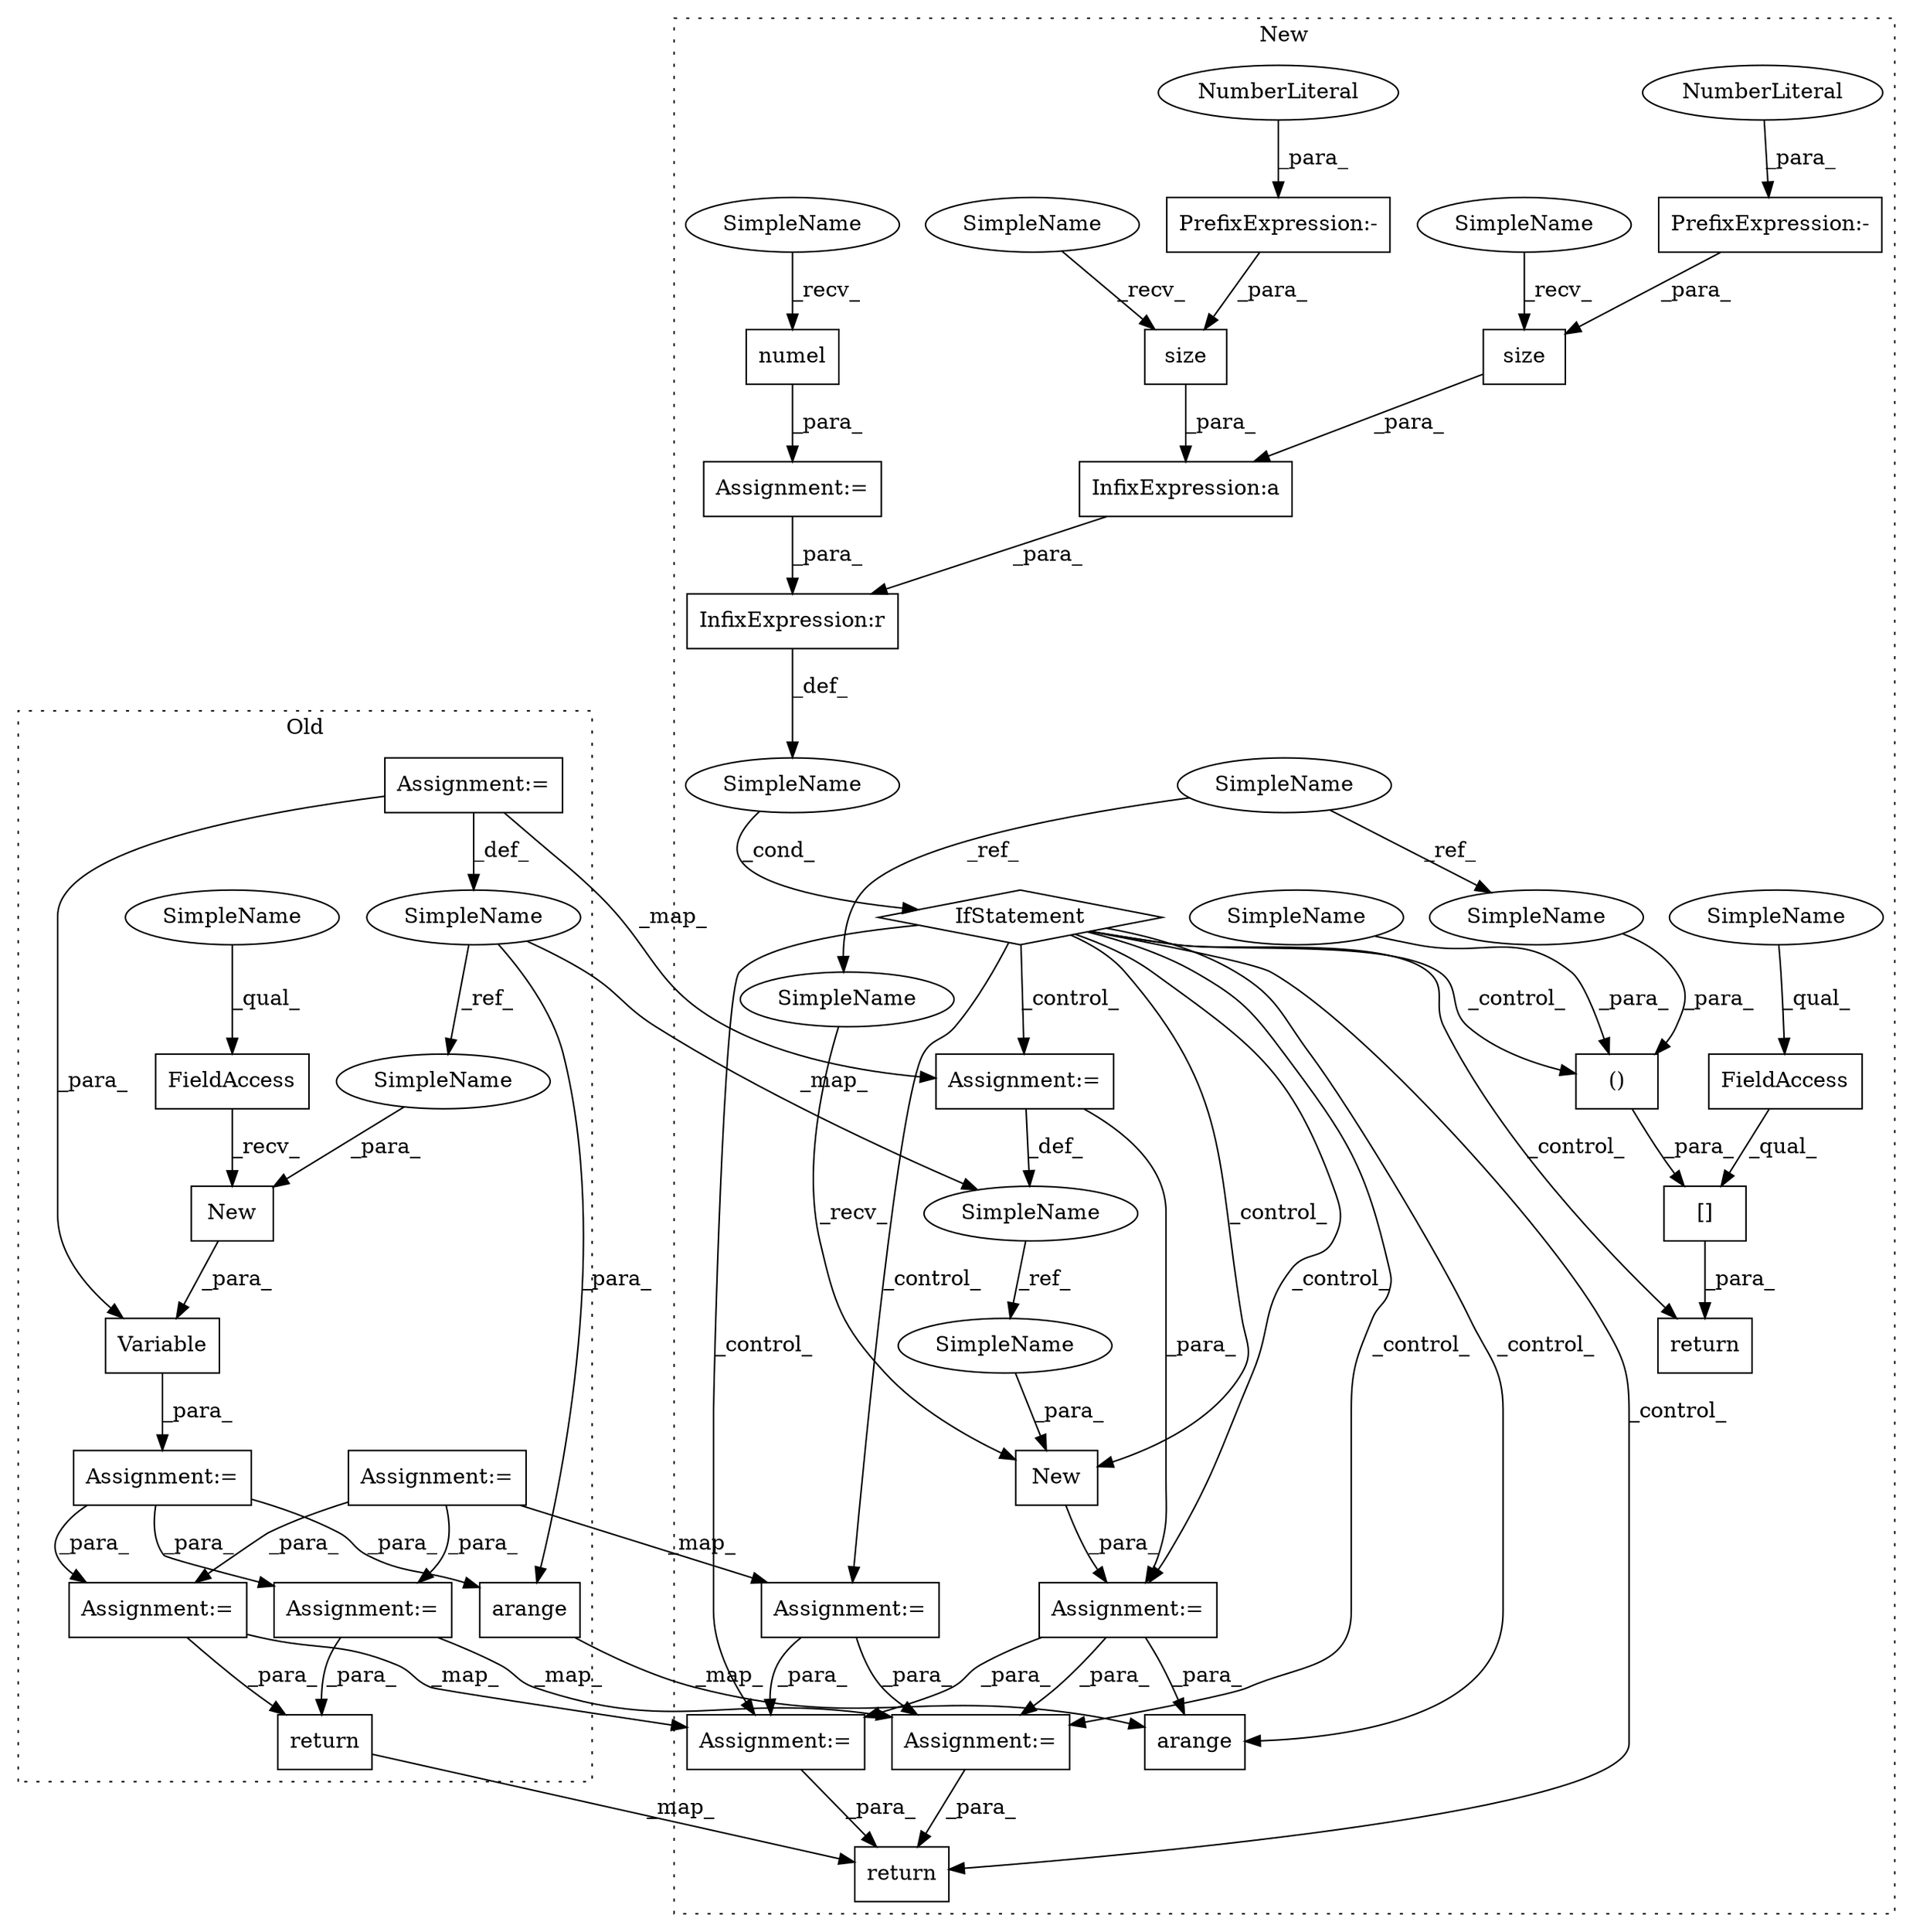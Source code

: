 digraph G {
subgraph cluster0 {
1 [label="New" a="32" s="2661,2675" l="4,1" shape="box"];
3 [label="Assignment:=" a="7" s="2632" l="1" shape="box"];
4 [label="FieldAccess" a="22" s="2642" l="18" shape="box"];
5 [label="Variable" a="32" s="2633,2676" l="9,1" shape="box"];
8 [label="SimpleName" a="42" s="2584" l="10" shape="ellipse"];
10 [label="arange" a="32" s="2689,2727" l="7,1" shape="box"];
29 [label="Assignment:=" a="7" s="2908" l="1" shape="box"];
31 [label="Assignment:=" a="7" s="2556" l="1" shape="box"];
32 [label="Assignment:=" a="7" s="2743" l="1" shape="box"];
35 [label="Assignment:=" a="7" s="2594" l="1" shape="box"];
36 [label="return" a="41" s="3081" l="7" shape="box"];
40 [label="SimpleName" a="42" s="2665" l="10" shape="ellipse"];
42 [label="SimpleName" a="42" s="2642" l="13" shape="ellipse"];
label = "Old";
style="dotted";
}
subgraph cluster1 {
2 [label="()" a="106" s="2896" l="64" shape="box"];
6 [label="SimpleName" a="42" s="" l="" shape="ellipse"];
7 [label="return" a="41" s="2866" l="7" shape="box"];
9 [label="SimpleName" a="42" s="3024" l="10" shape="ellipse"];
11 [label="arange" a="32" s="3118,3156" l="7,1" shape="box"];
12 [label="New" a="32" s="3089,3103" l="4,1" shape="box"];
13 [label="InfixExpression:a" a="27" s="2839" l="3" shape="box"];
14 [label="[]" a="2" s="2873,2960" l="23,2" shape="box"];
15 [label="InfixExpression:r" a="27" s="2804" l="3" shape="box"];
16 [label="size" a="32" s="2814,2821" l="5,1" shape="box"];
17 [label="FieldAccess" a="22" s="2873" l="15" shape="box"];
18 [label="size" a="32" s="2847,2854" l="5,1" shape="box"];
19 [label="SimpleName" a="42" s="2598" l="13" shape="ellipse"];
20 [label="numel" a="32" s="2778" l="7" shape="box"];
21 [label="IfStatement" a="25" s="2791,2856" l="4,2" shape="diamond"];
22 [label="Assignment:=" a="7" s="2764" l="1" shape="box"];
23 [label="Assignment:=" a="7" s="3074" l="1" shape="box"];
24 [label="PrefixExpression:-" a="38" s="2819" l="1" shape="box"];
25 [label="NumberLiteral" a="34" s="2820" l="1" shape="ellipse"];
26 [label="PrefixExpression:-" a="38" s="2852" l="1" shape="box"];
27 [label="NumberLiteral" a="34" s="2853" l="1" shape="ellipse"];
28 [label="Assignment:=" a="7" s="3341" l="1" shape="box"];
30 [label="Assignment:=" a="7" s="2994" l="1" shape="box"];
33 [label="Assignment:=" a="7" s="3174" l="1" shape="box"];
34 [label="Assignment:=" a="7" s="3034" l="1" shape="box"];
37 [label="return" a="41" s="3516" l="7" shape="box"];
38 [label="SimpleName" a="42" s="2947" l="13" shape="ellipse"];
39 [label="SimpleName" a="42" s="3075" l="13" shape="ellipse"];
41 [label="SimpleName" a="42" s="3093" l="10" shape="ellipse"];
43 [label="SimpleName" a="42" s="2842" l="4" shape="ellipse"];
44 [label="SimpleName" a="42" s="2873" l="4" shape="ellipse"];
45 [label="SimpleName" a="42" s="2809" l="4" shape="ellipse"];
46 [label="SimpleName" a="42" s="2765" l="12" shape="ellipse"];
47 [label="SimpleName" a="42" s="2922" l="12" shape="ellipse"];
label = "New";
style="dotted";
}
1 -> 5 [label="_para_"];
2 -> 14 [label="_para_"];
3 -> 29 [label="_para_"];
3 -> 32 [label="_para_"];
3 -> 10 [label="_para_"];
4 -> 1 [label="_recv_"];
5 -> 3 [label="_para_"];
6 -> 21 [label="_cond_"];
8 -> 9 [label="_map_"];
8 -> 40 [label="_ref_"];
8 -> 10 [label="_para_"];
9 -> 41 [label="_ref_"];
10 -> 11 [label="_map_"];
12 -> 23 [label="_para_"];
13 -> 15 [label="_para_"];
14 -> 7 [label="_para_"];
15 -> 6 [label="_def_"];
16 -> 13 [label="_para_"];
17 -> 14 [label="_qual_"];
18 -> 13 [label="_para_"];
19 -> 38 [label="_ref_"];
19 -> 39 [label="_ref_"];
20 -> 22 [label="_para_"];
21 -> 30 [label="_control_"];
21 -> 34 [label="_control_"];
21 -> 2 [label="_control_"];
21 -> 11 [label="_control_"];
21 -> 33 [label="_control_"];
21 -> 7 [label="_control_"];
21 -> 28 [label="_control_"];
21 -> 12 [label="_control_"];
21 -> 23 [label="_control_"];
21 -> 37 [label="_control_"];
22 -> 15 [label="_para_"];
23 -> 33 [label="_para_"];
23 -> 28 [label="_para_"];
23 -> 11 [label="_para_"];
24 -> 16 [label="_para_"];
25 -> 24 [label="_para_"];
26 -> 18 [label="_para_"];
27 -> 26 [label="_para_"];
28 -> 37 [label="_para_"];
29 -> 36 [label="_para_"];
29 -> 28 [label="_map_"];
30 -> 28 [label="_para_"];
30 -> 33 [label="_para_"];
31 -> 32 [label="_para_"];
31 -> 30 [label="_map_"];
31 -> 29 [label="_para_"];
32 -> 36 [label="_para_"];
32 -> 33 [label="_map_"];
33 -> 37 [label="_para_"];
34 -> 9 [label="_def_"];
34 -> 23 [label="_para_"];
35 -> 5 [label="_para_"];
35 -> 8 [label="_def_"];
35 -> 34 [label="_map_"];
36 -> 37 [label="_map_"];
38 -> 2 [label="_para_"];
39 -> 12 [label="_recv_"];
40 -> 1 [label="_para_"];
41 -> 12 [label="_para_"];
42 -> 4 [label="_qual_"];
43 -> 18 [label="_recv_"];
44 -> 17 [label="_qual_"];
45 -> 16 [label="_recv_"];
46 -> 20 [label="_recv_"];
47 -> 2 [label="_para_"];
}